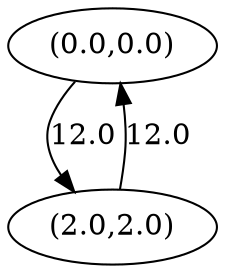 digraph genegraph {
node0[pos="0.0,0.0", label="(0.0,0.0)", pin=true]
node1[pos="0.6666666666666666,0.6666666666666666", label="(2.0,2.0)", pin=true]
node1 -> node0[label="12.0"]
node0 -> node1[label="12.0"]
}